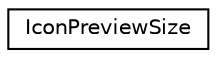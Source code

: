 digraph G
{
  edge [fontname="Helvetica",fontsize="10",labelfontname="Helvetica",labelfontsize="10"];
  node [fontname="Helvetica",fontsize="10",shape=record];
  rankdir=LR;
  Node1 [label="IconPreviewSize",height=0.2,width=0.4,color="black", fillcolor="white", style="filled",URL="$dc/d2d/structIconPreviewSize.html"];
}
